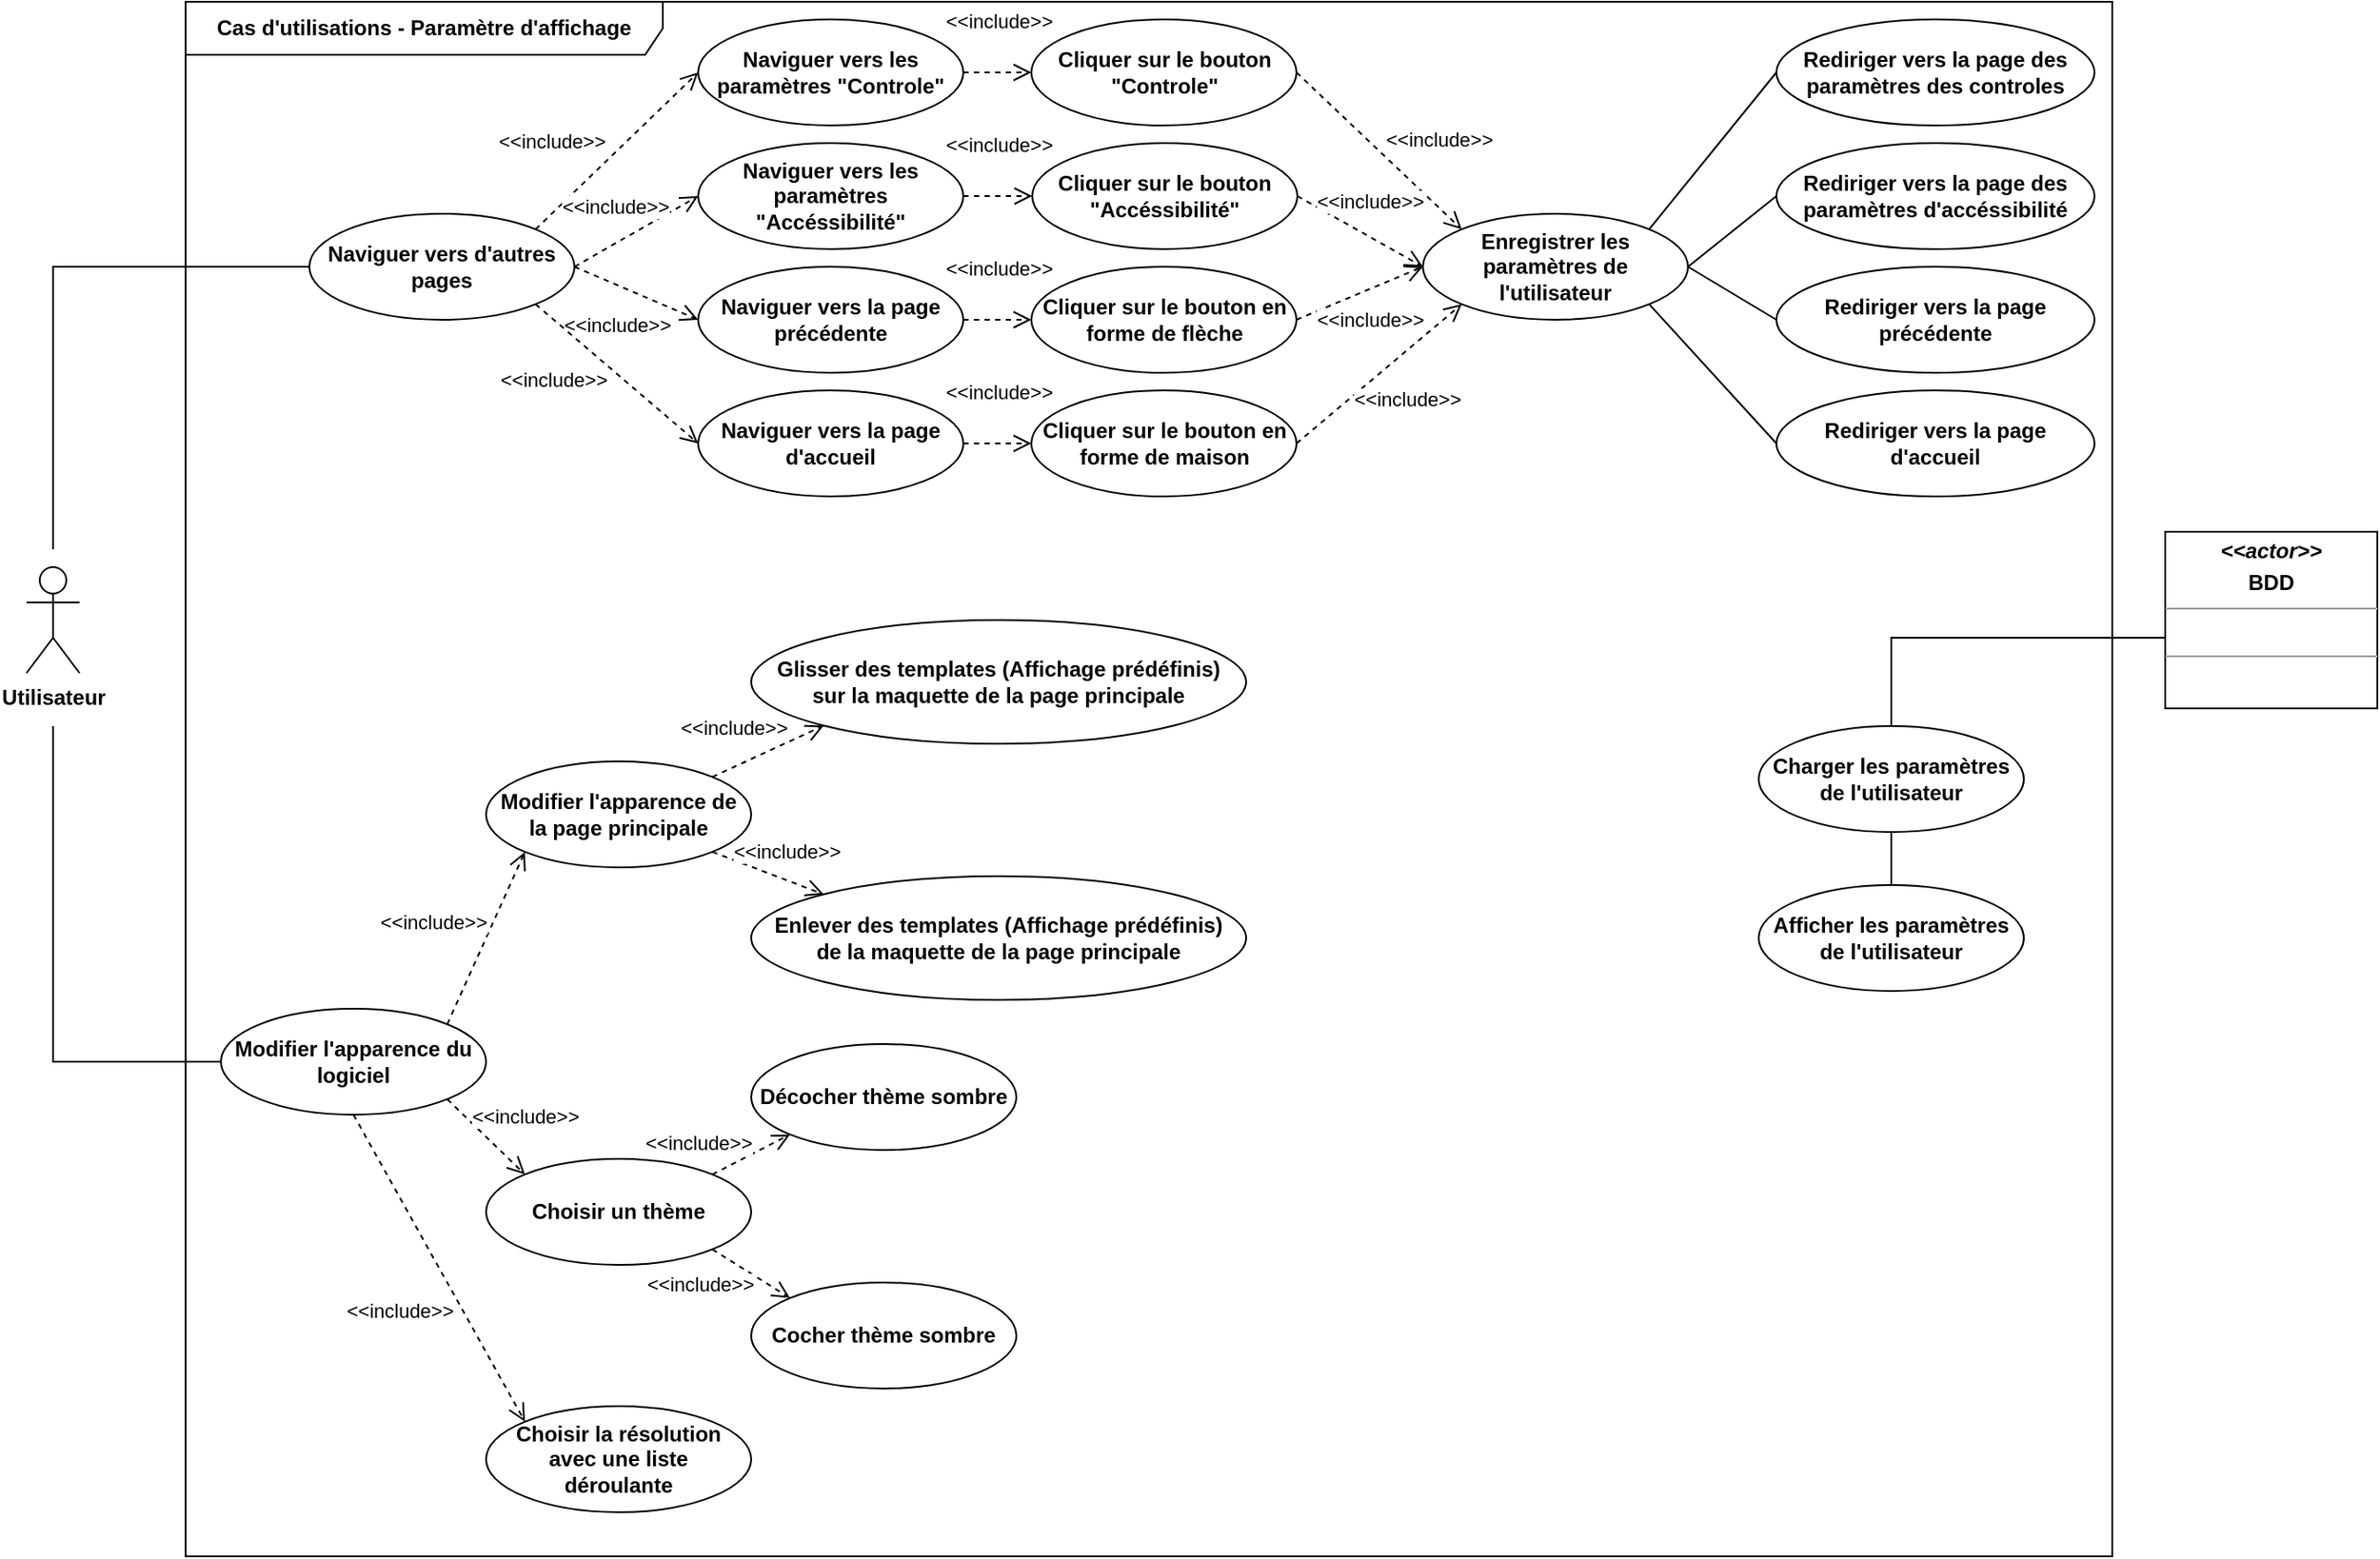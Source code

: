 <mxfile version="20.5.3" type="device"><diagram id="i8uHbc4YsQt7-1IhNRWL" name="Page-1"><mxGraphModel dx="2500" dy="908" grid="1" gridSize="10" guides="1" tooltips="1" connect="1" arrows="1" fold="1" page="1" pageScale="1" pageWidth="827" pageHeight="1169" math="0" shadow="0"><root><mxCell id="0"/><mxCell id="1" parent="0"/><mxCell id="a_bfV0Mtd8QF3BALqNmo-1" value="&lt;span&gt;Cas d'utilisations - Paramètre d'affichage&lt;br&gt;&lt;/span&gt;" style="shape=umlFrame;whiteSpace=wrap;html=1;width=270;height=30;fontStyle=1" parent="1" vertex="1"><mxGeometry x="-140" y="70" width="1090" height="880" as="geometry"/></mxCell><mxCell id="a_bfV0Mtd8QF3BALqNmo-2" value="Utilisateur" style="shape=umlActor;verticalLabelPosition=bottom;verticalAlign=top;html=1;fontStyle=1" parent="1" vertex="1"><mxGeometry x="-230" y="390" width="30" height="60" as="geometry"/></mxCell><mxCell id="R6XOHX_x_6SPEiVtWnDW-14" value="Charger les paramètres de l'utilisateur" style="ellipse;whiteSpace=wrap;html=1;fontStyle=1" parent="1" vertex="1"><mxGeometry x="750" y="480" width="150" height="60" as="geometry"/></mxCell><mxCell id="R6XOHX_x_6SPEiVtWnDW-28" value="&lt;p style=&quot;margin:0px;margin-top:4px;text-align:center;&quot;&gt;&lt;i&gt;&amp;lt;&amp;lt;actor&amp;gt;&amp;gt;&lt;/i&gt;&lt;/p&gt;&lt;p style=&quot;margin:0px;margin-top:4px;text-align:center;&quot;&gt;&lt;span&gt;BDD&lt;/span&gt;&lt;br&gt;&lt;span&gt;&lt;/span&gt;&lt;/p&gt;&lt;hr size=&quot;1&quot;&gt;&lt;p style=&quot;margin:0px;margin-left:4px;&quot;&gt;&lt;br&gt;&lt;/p&gt;&lt;hr size=&quot;1&quot;&gt;" style="verticalAlign=top;align=left;overflow=fill;fontSize=12;fontFamily=Helvetica;html=1;fontStyle=1" parent="1" vertex="1"><mxGeometry x="980" y="370" width="120" height="100" as="geometry"/></mxCell><mxCell id="R6XOHX_x_6SPEiVtWnDW-30" value="Afficher les paramètres de l'utilisateur" style="ellipse;whiteSpace=wrap;html=1;fontStyle=1" parent="1" vertex="1"><mxGeometry x="750" y="570" width="150" height="60" as="geometry"/></mxCell><mxCell id="R6XOHX_x_6SPEiVtWnDW-31" value="" style="endArrow=none;html=1;rounded=0;entryX=0.5;entryY=1;entryDx=0;entryDy=0;exitX=0.5;exitY=0;exitDx=0;exitDy=0;" parent="1" source="R6XOHX_x_6SPEiVtWnDW-30" target="R6XOHX_x_6SPEiVtWnDW-14" edge="1"><mxGeometry width="50" height="50" relative="1" as="geometry"><mxPoint x="380" y="430" as="sourcePoint"/><mxPoint x="430" y="380" as="targetPoint"/></mxGeometry></mxCell><mxCell id="R6XOHX_x_6SPEiVtWnDW-34" value="Naviguer vers d'autres pages" style="ellipse;whiteSpace=wrap;html=1;fontStyle=1" parent="1" vertex="1"><mxGeometry x="-70" y="190" width="150" height="60" as="geometry"/></mxCell><mxCell id="R6XOHX_x_6SPEiVtWnDW-35" value="" style="endArrow=none;html=1;rounded=0;entryX=0;entryY=0.5;entryDx=0;entryDy=0;" parent="1" target="R6XOHX_x_6SPEiVtWnDW-34" edge="1"><mxGeometry width="50" height="50" relative="1" as="geometry"><mxPoint x="-215" y="380" as="sourcePoint"/><mxPoint x="430" y="410" as="targetPoint"/><Array as="points"><mxPoint x="-215" y="220"/></Array></mxGeometry></mxCell><mxCell id="R6XOHX_x_6SPEiVtWnDW-36" value="Naviguer vers les paramètres &quot;Controle&quot;" style="ellipse;whiteSpace=wrap;html=1;fontStyle=1" parent="1" vertex="1"><mxGeometry x="150" y="80" width="150" height="60" as="geometry"/></mxCell><mxCell id="R6XOHX_x_6SPEiVtWnDW-37" value="Naviguer vers les paramètres &quot;Accéssibilité&quot;" style="ellipse;whiteSpace=wrap;html=1;fontStyle=1" parent="1" vertex="1"><mxGeometry x="150" y="150" width="150" height="60" as="geometry"/></mxCell><mxCell id="R6XOHX_x_6SPEiVtWnDW-38" value="Naviguer vers la page précédente" style="ellipse;whiteSpace=wrap;html=1;fontStyle=1" parent="1" vertex="1"><mxGeometry x="150" y="220" width="150" height="60" as="geometry"/></mxCell><mxCell id="R6XOHX_x_6SPEiVtWnDW-39" value="Enregistrer les paramètres de l'utilisateur" style="ellipse;whiteSpace=wrap;html=1;fontStyle=1" parent="1" vertex="1"><mxGeometry x="560" y="190" width="150" height="60" as="geometry"/></mxCell><mxCell id="R6XOHX_x_6SPEiVtWnDW-40" value="Cliquer sur le bouton &quot;Controle&quot;" style="ellipse;whiteSpace=wrap;html=1;fontStyle=1" parent="1" vertex="1"><mxGeometry x="338.5" y="80" width="150" height="60" as="geometry"/></mxCell><mxCell id="R6XOHX_x_6SPEiVtWnDW-41" value="Cliquer sur le bouton &quot;Accéssibilité&quot;" style="ellipse;whiteSpace=wrap;html=1;fontStyle=1" parent="1" vertex="1"><mxGeometry x="339" y="150" width="150" height="60" as="geometry"/></mxCell><mxCell id="R6XOHX_x_6SPEiVtWnDW-42" value="Cliquer sur le bouton en forme de flèche" style="ellipse;whiteSpace=wrap;html=1;fontStyle=1" parent="1" vertex="1"><mxGeometry x="338.5" y="220" width="150" height="60" as="geometry"/></mxCell><mxCell id="R6XOHX_x_6SPEiVtWnDW-43" value="&amp;lt;&amp;lt;include&amp;gt;&amp;gt;" style="html=1;verticalAlign=bottom;endArrow=open;dashed=1;endSize=8;rounded=0;exitX=1;exitY=0;exitDx=0;exitDy=0;entryX=0;entryY=0.5;entryDx=0;entryDy=0;" parent="1" source="R6XOHX_x_6SPEiVtWnDW-34" target="R6XOHX_x_6SPEiVtWnDW-36" edge="1"><mxGeometry x="-0.451" y="23" relative="1" as="geometry"><mxPoint x="450" y="430" as="sourcePoint"/><mxPoint x="370" y="430" as="targetPoint"/><mxPoint as="offset"/></mxGeometry></mxCell><mxCell id="R6XOHX_x_6SPEiVtWnDW-44" value="&amp;lt;&amp;lt;include&amp;gt;&amp;gt;" style="html=1;verticalAlign=bottom;endArrow=open;dashed=1;endSize=8;rounded=0;exitX=1;exitY=0.5;exitDx=0;exitDy=0;entryX=0;entryY=0.5;entryDx=0;entryDy=0;" parent="1" source="R6XOHX_x_6SPEiVtWnDW-34" target="R6XOHX_x_6SPEiVtWnDW-37" edge="1"><mxGeometry x="-0.2" y="10" relative="1" as="geometry"><mxPoint x="88.033" y="168.787" as="sourcePoint"/><mxPoint x="160" y="120" as="targetPoint"/><mxPoint as="offset"/></mxGeometry></mxCell><mxCell id="R6XOHX_x_6SPEiVtWnDW-45" value="&amp;lt;&amp;lt;include&amp;gt;&amp;gt;" style="html=1;verticalAlign=bottom;endArrow=open;dashed=1;endSize=8;rounded=0;exitX=1;exitY=0.5;exitDx=0;exitDy=0;entryX=0;entryY=0.5;entryDx=0;entryDy=0;" parent="1" source="R6XOHX_x_6SPEiVtWnDW-34" target="R6XOHX_x_6SPEiVtWnDW-38" edge="1"><mxGeometry y="-29" relative="1" as="geometry"><mxPoint x="98.033" y="178.787" as="sourcePoint"/><mxPoint x="170" y="130" as="targetPoint"/><mxPoint as="offset"/></mxGeometry></mxCell><mxCell id="R6XOHX_x_6SPEiVtWnDW-46" value="&amp;lt;&amp;lt;include&amp;gt;&amp;gt;" style="html=1;verticalAlign=bottom;endArrow=open;dashed=1;endSize=8;rounded=0;exitX=1;exitY=0.5;exitDx=0;exitDy=0;entryX=0;entryY=0.5;entryDx=0;entryDy=0;" parent="1" source="R6XOHX_x_6SPEiVtWnDW-37" target="R6XOHX_x_6SPEiVtWnDW-41" edge="1"><mxGeometry x="0.026" y="20" relative="1" as="geometry"><mxPoint x="110" y="190" as="sourcePoint"/><mxPoint x="160" y="190" as="targetPoint"/><mxPoint as="offset"/></mxGeometry></mxCell><mxCell id="R6XOHX_x_6SPEiVtWnDW-47" value="&amp;lt;&amp;lt;include&amp;gt;&amp;gt;" style="html=1;verticalAlign=bottom;endArrow=open;dashed=1;endSize=8;rounded=0;exitX=1;exitY=0.5;exitDx=0;exitDy=0;entryX=0;entryY=0.5;entryDx=0;entryDy=0;" parent="1" source="R6XOHX_x_6SPEiVtWnDW-36" target="R6XOHX_x_6SPEiVtWnDW-40" edge="1"><mxGeometry x="0.026" y="20" relative="1" as="geometry"><mxPoint x="310" y="190" as="sourcePoint"/><mxPoint x="349" y="190" as="targetPoint"/><mxPoint as="offset"/></mxGeometry></mxCell><mxCell id="R6XOHX_x_6SPEiVtWnDW-48" value="&amp;lt;&amp;lt;include&amp;gt;&amp;gt;" style="html=1;verticalAlign=bottom;endArrow=open;dashed=1;endSize=8;rounded=0;exitX=1;exitY=0.5;exitDx=0;exitDy=0;entryX=0;entryY=0.5;entryDx=0;entryDy=0;" parent="1" source="R6XOHX_x_6SPEiVtWnDW-38" target="R6XOHX_x_6SPEiVtWnDW-42" edge="1"><mxGeometry x="0.026" y="20" relative="1" as="geometry"><mxPoint x="320" y="200" as="sourcePoint"/><mxPoint x="359" y="200" as="targetPoint"/><mxPoint as="offset"/></mxGeometry></mxCell><mxCell id="R6XOHX_x_6SPEiVtWnDW-49" value="&amp;lt;&amp;lt;include&amp;gt;&amp;gt;" style="html=1;verticalAlign=bottom;endArrow=open;dashed=1;endSize=8;rounded=0;exitX=1;exitY=0.5;exitDx=0;exitDy=0;entryX=0;entryY=0.5;entryDx=0;entryDy=0;" parent="1" source="R6XOHX_x_6SPEiVtWnDW-42" target="R6XOHX_x_6SPEiVtWnDW-39" edge="1"><mxGeometry x="-0.112" y="-24" relative="1" as="geometry"><mxPoint x="88.033" y="168.787" as="sourcePoint"/><mxPoint x="160" y="120" as="targetPoint"/><mxPoint as="offset"/></mxGeometry></mxCell><mxCell id="R6XOHX_x_6SPEiVtWnDW-50" value="&amp;lt;&amp;lt;include&amp;gt;&amp;gt;" style="html=1;verticalAlign=bottom;endArrow=open;dashed=1;endSize=8;rounded=0;exitX=1;exitY=0.5;exitDx=0;exitDy=0;entryX=0;entryY=0;entryDx=0;entryDy=0;" parent="1" source="R6XOHX_x_6SPEiVtWnDW-40" target="R6XOHX_x_6SPEiVtWnDW-39" edge="1"><mxGeometry x="0.401" y="21" relative="1" as="geometry"><mxPoint x="88.033" y="211.213" as="sourcePoint"/><mxPoint x="160" y="260" as="targetPoint"/><mxPoint as="offset"/></mxGeometry></mxCell><mxCell id="R6XOHX_x_6SPEiVtWnDW-51" value="&amp;lt;&amp;lt;include&amp;gt;&amp;gt;" style="html=1;verticalAlign=bottom;endArrow=open;dashed=1;endSize=8;rounded=0;exitX=1;exitY=0.5;exitDx=0;exitDy=0;entryX=0;entryY=0.5;entryDx=0;entryDy=0;" parent="1" source="R6XOHX_x_6SPEiVtWnDW-41" target="R6XOHX_x_6SPEiVtWnDW-39" edge="1"><mxGeometry x="0.024" y="10" relative="1" as="geometry"><mxPoint x="310" y="190" as="sourcePoint"/><mxPoint x="349" y="190" as="targetPoint"/><mxPoint as="offset"/></mxGeometry></mxCell><mxCell id="R6XOHX_x_6SPEiVtWnDW-52" value="Naviguer vers la page d'accueil" style="ellipse;whiteSpace=wrap;html=1;fontStyle=1" parent="1" vertex="1"><mxGeometry x="150" y="290" width="150" height="60" as="geometry"/></mxCell><mxCell id="R6XOHX_x_6SPEiVtWnDW-53" value="Cliquer sur le bouton en forme de maison" style="ellipse;whiteSpace=wrap;html=1;fontStyle=1" parent="1" vertex="1"><mxGeometry x="338.5" y="290" width="150" height="60" as="geometry"/></mxCell><mxCell id="R6XOHX_x_6SPEiVtWnDW-54" value="&amp;lt;&amp;lt;include&amp;gt;&amp;gt;" style="html=1;verticalAlign=bottom;endArrow=open;dashed=1;endSize=8;rounded=0;exitX=1;exitY=0.5;exitDx=0;exitDy=0;entryX=0;entryY=0.5;entryDx=0;entryDy=0;" parent="1" source="R6XOHX_x_6SPEiVtWnDW-52" target="R6XOHX_x_6SPEiVtWnDW-53" edge="1"><mxGeometry x="0.026" y="20" relative="1" as="geometry"><mxPoint x="310" y="260" as="sourcePoint"/><mxPoint x="348.5" y="260" as="targetPoint"/><mxPoint as="offset"/></mxGeometry></mxCell><mxCell id="R6XOHX_x_6SPEiVtWnDW-55" value="&amp;lt;&amp;lt;include&amp;gt;&amp;gt;" style="html=1;verticalAlign=bottom;endArrow=open;dashed=1;endSize=8;rounded=0;exitX=1;exitY=1;exitDx=0;exitDy=0;entryX=0;entryY=0.5;entryDx=0;entryDy=0;" parent="1" source="R6XOHX_x_6SPEiVtWnDW-34" target="R6XOHX_x_6SPEiVtWnDW-52" edge="1"><mxGeometry x="-0.325" y="-33" relative="1" as="geometry"><mxPoint x="88.033" y="208.787" as="sourcePoint"/><mxPoint x="160" y="120" as="targetPoint"/><mxPoint as="offset"/></mxGeometry></mxCell><mxCell id="R6XOHX_x_6SPEiVtWnDW-56" value="&amp;lt;&amp;lt;include&amp;gt;&amp;gt;" style="html=1;verticalAlign=bottom;endArrow=open;dashed=1;endSize=8;rounded=0;exitX=1;exitY=0.5;exitDx=0;exitDy=0;entryX=0;entryY=1;entryDx=0;entryDy=0;" parent="1" source="R6XOHX_x_6SPEiVtWnDW-53" target="R6XOHX_x_6SPEiVtWnDW-39" edge="1"><mxGeometry x="-0.053" y="-28" relative="1" as="geometry"><mxPoint x="88.033" y="208.787" as="sourcePoint"/><mxPoint x="160" y="120" as="targetPoint"/><mxPoint as="offset"/></mxGeometry></mxCell><mxCell id="R6XOHX_x_6SPEiVtWnDW-57" value="Modifier l'apparence du logiciel" style="ellipse;whiteSpace=wrap;html=1;fontStyle=1" parent="1" vertex="1"><mxGeometry x="-120" y="640" width="150" height="60" as="geometry"/></mxCell><mxCell id="R6XOHX_x_6SPEiVtWnDW-58" value="" style="endArrow=none;html=1;rounded=0;entryX=0;entryY=0.5;entryDx=0;entryDy=0;" parent="1" target="R6XOHX_x_6SPEiVtWnDW-57" edge="1"><mxGeometry width="50" height="50" relative="1" as="geometry"><mxPoint x="-215" y="480" as="sourcePoint"/><mxPoint x="-60" y="230" as="targetPoint"/><Array as="points"><mxPoint x="-215" y="500"/><mxPoint x="-215" y="670"/></Array></mxGeometry></mxCell><mxCell id="R6XOHX_x_6SPEiVtWnDW-59" value="&lt;div&gt;Modifier l'apparence de &lt;br&gt;&lt;/div&gt;&lt;div&gt;la page principale&lt;/div&gt;" style="ellipse;whiteSpace=wrap;html=1;fontStyle=1" parent="1" vertex="1"><mxGeometry x="30" y="500" width="150" height="60" as="geometry"/></mxCell><mxCell id="R6XOHX_x_6SPEiVtWnDW-62" value="Choisir un thème" style="ellipse;whiteSpace=wrap;html=1;fontStyle=1" parent="1" vertex="1"><mxGeometry x="30" y="725" width="150" height="60" as="geometry"/></mxCell><mxCell id="R6XOHX_x_6SPEiVtWnDW-63" value="&lt;div&gt;Choisir la résolution &lt;br&gt;&lt;/div&gt;&lt;div&gt;avec une liste &lt;br&gt;&lt;/div&gt;&lt;div&gt;déroulante&lt;/div&gt;" style="ellipse;whiteSpace=wrap;html=1;fontStyle=1" parent="1" vertex="1"><mxGeometry x="30" y="865" width="150" height="60" as="geometry"/></mxCell><mxCell id="R6XOHX_x_6SPEiVtWnDW-64" value="Cocher thème sombre" style="ellipse;whiteSpace=wrap;html=1;fontStyle=1" parent="1" vertex="1"><mxGeometry x="180" y="795" width="150" height="60" as="geometry"/></mxCell><mxCell id="R6XOHX_x_6SPEiVtWnDW-65" value="Décocher thème sombre" style="ellipse;whiteSpace=wrap;html=1;fontStyle=1" parent="1" vertex="1"><mxGeometry x="180" y="660" width="150" height="60" as="geometry"/></mxCell><mxCell id="R6XOHX_x_6SPEiVtWnDW-68" value="&amp;lt;&amp;lt;include&amp;gt;&amp;gt;" style="html=1;verticalAlign=bottom;endArrow=open;dashed=1;endSize=8;rounded=0;exitX=1;exitY=0;exitDx=0;exitDy=0;entryX=0;entryY=1;entryDx=0;entryDy=0;" parent="1" source="R6XOHX_x_6SPEiVtWnDW-57" target="R6XOHX_x_6SPEiVtWnDW-59" edge="1"><mxGeometry x="-0.23" y="27" relative="1" as="geometry"><mxPoint x="18.033" y="641.213" as="sourcePoint"/><mxPoint x="61.967" y="738.787" as="targetPoint"/><mxPoint as="offset"/></mxGeometry></mxCell><mxCell id="R6XOHX_x_6SPEiVtWnDW-74" value="&amp;lt;&amp;lt;include&amp;gt;&amp;gt;" style="html=1;verticalAlign=bottom;endArrow=open;dashed=1;endSize=8;rounded=0;exitX=1;exitY=0;exitDx=0;exitDy=0;entryX=0;entryY=1;entryDx=0;entryDy=0;" parent="1" source="R6XOHX_x_6SPEiVtWnDW-62" target="R6XOHX_x_6SPEiVtWnDW-65" edge="1"><mxGeometry x="-1" y="12" relative="1" as="geometry"><mxPoint x="48.033" y="671.213" as="sourcePoint"/><mxPoint x="91.967" y="768.787" as="targetPoint"/><mxPoint x="-3" y="2" as="offset"/></mxGeometry></mxCell><mxCell id="R6XOHX_x_6SPEiVtWnDW-75" value="&amp;lt;&amp;lt;include&amp;gt;&amp;gt;" style="html=1;verticalAlign=bottom;endArrow=open;dashed=1;endSize=8;rounded=0;exitX=1;exitY=1;exitDx=0;exitDy=0;entryX=0;entryY=0;entryDx=0;entryDy=0;" parent="1" source="R6XOHX_x_6SPEiVtWnDW-62" target="R6XOHX_x_6SPEiVtWnDW-64" edge="1"><mxGeometry x="-0.672" y="-29" relative="1" as="geometry"><mxPoint x="168.033" y="781.213" as="sourcePoint"/><mxPoint x="211.967" y="808.787" as="targetPoint"/><mxPoint x="1" as="offset"/></mxGeometry></mxCell><mxCell id="R6XOHX_x_6SPEiVtWnDW-76" value="&lt;div&gt;Glisser des templates (Affichage prédéfinis)&lt;/div&gt;&lt;div&gt;sur la maquette de la page principale&lt;br&gt;&lt;/div&gt;" style="ellipse;whiteSpace=wrap;html=1;fontStyle=1" parent="1" vertex="1"><mxGeometry x="180" y="420" width="280" height="70" as="geometry"/></mxCell><mxCell id="R6XOHX_x_6SPEiVtWnDW-78" value="&lt;div&gt;Enlever des templates (Affichage prédéfinis)&lt;/div&gt;&lt;div&gt;de la maquette de la page principale&lt;br&gt;&lt;/div&gt;" style="ellipse;whiteSpace=wrap;html=1;fontStyle=1" parent="1" vertex="1"><mxGeometry x="180" y="565" width="280" height="70" as="geometry"/></mxCell><mxCell id="R6XOHX_x_6SPEiVtWnDW-79" value="&amp;lt;&amp;lt;include&amp;gt;&amp;gt;" style="html=1;verticalAlign=bottom;endArrow=open;dashed=1;endSize=8;rounded=0;exitX=1;exitY=0;exitDx=0;exitDy=0;entryX=0;entryY=1;entryDx=0;entryDy=0;" parent="1" source="R6XOHX_x_6SPEiVtWnDW-59" target="R6XOHX_x_6SPEiVtWnDW-76" edge="1"><mxGeometry x="-0.46" y="12" relative="1" as="geometry"><mxPoint x="18.033" y="658.787" as="sourcePoint"/><mxPoint x="61.967" y="561.213" as="targetPoint"/><mxPoint as="offset"/></mxGeometry></mxCell><mxCell id="R6XOHX_x_6SPEiVtWnDW-80" value="&amp;lt;&amp;lt;include&amp;gt;&amp;gt;" style="html=1;verticalAlign=bottom;endArrow=open;dashed=1;endSize=8;rounded=0;exitX=1;exitY=1;exitDx=0;exitDy=0;entryX=0;entryY=0;entryDx=0;entryDy=0;" parent="1" source="R6XOHX_x_6SPEiVtWnDW-59" target="R6XOHX_x_6SPEiVtWnDW-78" edge="1"><mxGeometry x="0.256" y="7" relative="1" as="geometry"><mxPoint x="168.033" y="458.787" as="sourcePoint"/><mxPoint x="231.005" y="429.749" as="targetPoint"/><mxPoint as="offset"/></mxGeometry></mxCell><mxCell id="R6XOHX_x_6SPEiVtWnDW-81" value="" style="endArrow=none;html=1;rounded=0;exitX=0.5;exitY=0;exitDx=0;exitDy=0;entryX=0;entryY=0.6;entryDx=0;entryDy=0;entryPerimeter=0;" parent="1" source="R6XOHX_x_6SPEiVtWnDW-14" edge="1" target="R6XOHX_x_6SPEiVtWnDW-28"><mxGeometry width="50" height="50" relative="1" as="geometry"><mxPoint x="645" y="595" as="sourcePoint"/><mxPoint x="780" y="430" as="targetPoint"/><Array as="points"><mxPoint x="825" y="430"/></Array></mxGeometry></mxCell><mxCell id="R6XOHX_x_6SPEiVtWnDW-82" value="&amp;lt;&amp;lt;include&amp;gt;&amp;gt;" style="html=1;verticalAlign=bottom;endArrow=open;dashed=1;endSize=8;rounded=0;exitX=1;exitY=1;exitDx=0;exitDy=0;entryX=0;entryY=0;entryDx=0;entryDy=0;" parent="1" source="R6XOHX_x_6SPEiVtWnDW-57" target="R6XOHX_x_6SPEiVtWnDW-62" edge="1"><mxGeometry x="0.452" y="17" relative="1" as="geometry"><mxPoint x="168.244" y="561.129" as="sourcePoint"/><mxPoint x="229.749" y="585.569" as="targetPoint"/><mxPoint as="offset"/></mxGeometry></mxCell><mxCell id="R6XOHX_x_6SPEiVtWnDW-83" value="&amp;lt;&amp;lt;include&amp;gt;&amp;gt;" style="html=1;verticalAlign=bottom;endArrow=open;dashed=1;endSize=8;rounded=0;exitX=0.5;exitY=1;exitDx=0;exitDy=0;entryX=0;entryY=0;entryDx=0;entryDy=0;" parent="1" source="R6XOHX_x_6SPEiVtWnDW-57" target="R6XOHX_x_6SPEiVtWnDW-63" edge="1"><mxGeometry x="0.176" y="-37" relative="1" as="geometry"><mxPoint x="18.244" y="701.129" as="sourcePoint"/><mxPoint x="61.756" y="743.871" as="targetPoint"/><mxPoint x="1" as="offset"/></mxGeometry></mxCell><mxCell id="Y-SORi7g-WN8_ewwR4E0-1" value="Rediriger vers la page des paramètres des controles" style="ellipse;whiteSpace=wrap;html=1;fontStyle=1" vertex="1" parent="1"><mxGeometry x="760" y="80" width="180" height="60" as="geometry"/></mxCell><mxCell id="Y-SORi7g-WN8_ewwR4E0-2" value="Rediriger vers la page des paramètres d'accéssibilité" style="ellipse;whiteSpace=wrap;html=1;fontStyle=1" vertex="1" parent="1"><mxGeometry x="760" y="150" width="180" height="60" as="geometry"/></mxCell><mxCell id="Y-SORi7g-WN8_ewwR4E0-3" value="Rediriger vers la page précédente" style="ellipse;whiteSpace=wrap;html=1;fontStyle=1" vertex="1" parent="1"><mxGeometry x="760" y="220" width="180" height="60" as="geometry"/></mxCell><mxCell id="Y-SORi7g-WN8_ewwR4E0-4" value="&lt;div&gt;Rediriger vers la page &lt;br&gt;&lt;/div&gt;&lt;div&gt;d'accueil&lt;/div&gt;" style="ellipse;whiteSpace=wrap;html=1;fontStyle=1" vertex="1" parent="1"><mxGeometry x="760" y="290" width="180" height="60" as="geometry"/></mxCell><mxCell id="Y-SORi7g-WN8_ewwR4E0-9" value="" style="endArrow=none;html=1;rounded=0;entryX=0;entryY=0.5;entryDx=0;entryDy=0;exitX=1;exitY=0;exitDx=0;exitDy=0;" edge="1" parent="1" source="R6XOHX_x_6SPEiVtWnDW-39" target="Y-SORi7g-WN8_ewwR4E0-1"><mxGeometry width="50" height="50" relative="1" as="geometry"><mxPoint x="270" y="550" as="sourcePoint"/><mxPoint x="320" y="500" as="targetPoint"/></mxGeometry></mxCell><mxCell id="Y-SORi7g-WN8_ewwR4E0-10" value="" style="endArrow=none;html=1;rounded=0;entryX=0;entryY=0.5;entryDx=0;entryDy=0;exitX=1;exitY=1;exitDx=0;exitDy=0;" edge="1" parent="1" source="R6XOHX_x_6SPEiVtWnDW-39" target="Y-SORi7g-WN8_ewwR4E0-4"><mxGeometry width="50" height="50" relative="1" as="geometry"><mxPoint x="698.244" y="208.871" as="sourcePoint"/><mxPoint x="770" y="120" as="targetPoint"/></mxGeometry></mxCell><mxCell id="Y-SORi7g-WN8_ewwR4E0-11" value="" style="endArrow=none;html=1;rounded=0;entryX=0;entryY=0.5;entryDx=0;entryDy=0;exitX=1;exitY=0.5;exitDx=0;exitDy=0;" edge="1" parent="1" source="R6XOHX_x_6SPEiVtWnDW-39" target="Y-SORi7g-WN8_ewwR4E0-2"><mxGeometry width="50" height="50" relative="1" as="geometry"><mxPoint x="1020" y="160" as="sourcePoint"/><mxPoint x="780" y="130" as="targetPoint"/></mxGeometry></mxCell><mxCell id="Y-SORi7g-WN8_ewwR4E0-12" value="" style="endArrow=none;html=1;rounded=0;entryX=0;entryY=0.5;entryDx=0;entryDy=0;exitX=1;exitY=0.5;exitDx=0;exitDy=0;" edge="1" parent="1" source="R6XOHX_x_6SPEiVtWnDW-39" target="Y-SORi7g-WN8_ewwR4E0-3"><mxGeometry width="50" height="50" relative="1" as="geometry"><mxPoint x="718.244" y="228.871" as="sourcePoint"/><mxPoint x="790" y="140" as="targetPoint"/></mxGeometry></mxCell></root></mxGraphModel></diagram></mxfile>